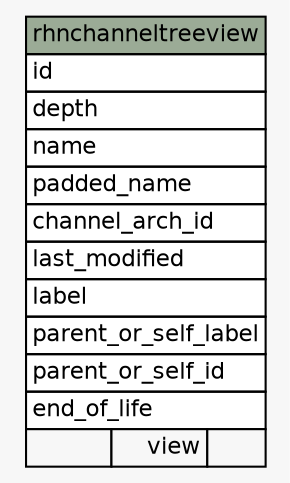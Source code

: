 // dot 2.26.0 on Linux 2.6.32-504.el6.x86_64
// SchemaSpy rev 590
digraph "rhnchanneltreeview" {
  graph [
    rankdir="RL"
    bgcolor="#f7f7f7"
    nodesep="0.18"
    ranksep="0.46"
    fontname="Helvetica"
    fontsize="11"
  ];
  node [
    fontname="Helvetica"
    fontsize="11"
    shape="plaintext"
  ];
  edge [
    arrowsize="0.8"
  ];
  "rhnchanneltreeview" [
    label=<
    <TABLE BORDER="0" CELLBORDER="1" CELLSPACING="0" BGCOLOR="#ffffff">
      <TR><TD COLSPAN="3" BGCOLOR="#9bab96" ALIGN="CENTER">rhnchanneltreeview</TD></TR>
      <TR><TD PORT="id" COLSPAN="3" ALIGN="LEFT">id</TD></TR>
      <TR><TD PORT="depth" COLSPAN="3" ALIGN="LEFT">depth</TD></TR>
      <TR><TD PORT="name" COLSPAN="3" ALIGN="LEFT">name</TD></TR>
      <TR><TD PORT="padded_name" COLSPAN="3" ALIGN="LEFT">padded_name</TD></TR>
      <TR><TD PORT="channel_arch_id" COLSPAN="3" ALIGN="LEFT">channel_arch_id</TD></TR>
      <TR><TD PORT="last_modified" COLSPAN="3" ALIGN="LEFT">last_modified</TD></TR>
      <TR><TD PORT="label" COLSPAN="3" ALIGN="LEFT">label</TD></TR>
      <TR><TD PORT="parent_or_self_label" COLSPAN="3" ALIGN="LEFT">parent_or_self_label</TD></TR>
      <TR><TD PORT="parent_or_self_id" COLSPAN="3" ALIGN="LEFT">parent_or_self_id</TD></TR>
      <TR><TD PORT="end_of_life" COLSPAN="3" ALIGN="LEFT">end_of_life</TD></TR>
      <TR><TD ALIGN="LEFT" BGCOLOR="#f7f7f7">  </TD><TD ALIGN="RIGHT" BGCOLOR="#f7f7f7">view</TD><TD ALIGN="RIGHT" BGCOLOR="#f7f7f7">  </TD></TR>
    </TABLE>>
    URL="tables/rhnchanneltreeview.html"
    tooltip="rhnchanneltreeview"
  ];
}
